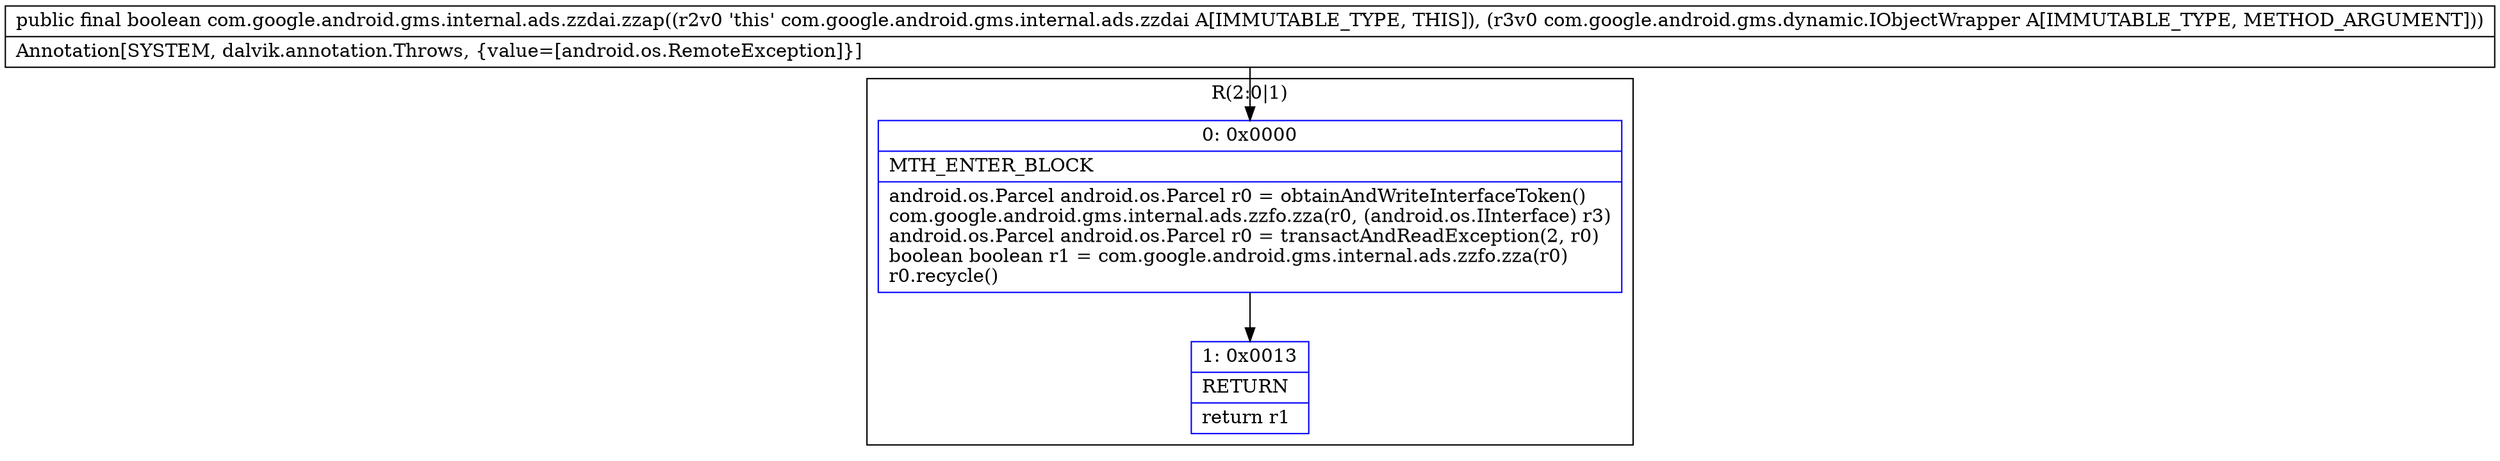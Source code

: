 digraph "CFG forcom.google.android.gms.internal.ads.zzdai.zzap(Lcom\/google\/android\/gms\/dynamic\/IObjectWrapper;)Z" {
subgraph cluster_Region_2141565286 {
label = "R(2:0|1)";
node [shape=record,color=blue];
Node_0 [shape=record,label="{0\:\ 0x0000|MTH_ENTER_BLOCK\l|android.os.Parcel android.os.Parcel r0 = obtainAndWriteInterfaceToken()\lcom.google.android.gms.internal.ads.zzfo.zza(r0, (android.os.IInterface) r3)\landroid.os.Parcel android.os.Parcel r0 = transactAndReadException(2, r0)\lboolean boolean r1 = com.google.android.gms.internal.ads.zzfo.zza(r0)\lr0.recycle()\l}"];
Node_1 [shape=record,label="{1\:\ 0x0013|RETURN\l|return r1\l}"];
}
MethodNode[shape=record,label="{public final boolean com.google.android.gms.internal.ads.zzdai.zzap((r2v0 'this' com.google.android.gms.internal.ads.zzdai A[IMMUTABLE_TYPE, THIS]), (r3v0 com.google.android.gms.dynamic.IObjectWrapper A[IMMUTABLE_TYPE, METHOD_ARGUMENT]))  | Annotation[SYSTEM, dalvik.annotation.Throws, \{value=[android.os.RemoteException]\}]\l}"];
MethodNode -> Node_0;
Node_0 -> Node_1;
}

